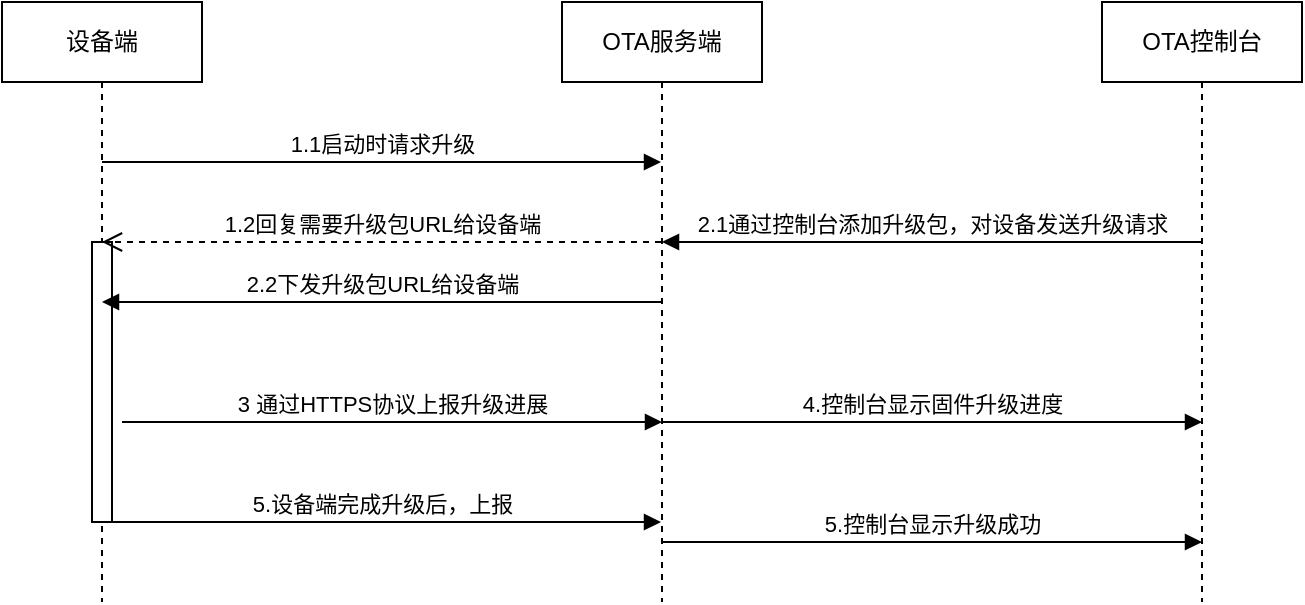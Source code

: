 <mxfile version="24.4.10" type="github">
  <diagram name="第 1 页" id="ISofojw_HMG7nGo0KJif">
    <mxGraphModel dx="1386" dy="751" grid="1" gridSize="10" guides="1" tooltips="1" connect="1" arrows="1" fold="1" page="1" pageScale="1" pageWidth="827" pageHeight="1169" math="0" shadow="0">
      <root>
        <mxCell id="0" />
        <mxCell id="1" parent="0" />
        <mxCell id="rPOrD_DeqzDrQBqOGGLx-1" value="设备端" style="shape=umlLifeline;perimeter=lifelinePerimeter;whiteSpace=wrap;html=1;container=1;dropTarget=0;collapsible=0;recursiveResize=0;outlineConnect=0;portConstraint=eastwest;newEdgeStyle={&quot;curved&quot;:0,&quot;rounded&quot;:0};" vertex="1" parent="1">
          <mxGeometry x="60" y="80" width="100" height="300" as="geometry" />
        </mxCell>
        <mxCell id="rPOrD_DeqzDrQBqOGGLx-11" value="" style="html=1;points=[[0,0,0,0,5],[0,1,0,0,-5],[1,0,0,0,5],[1,1,0,0,-5]];perimeter=orthogonalPerimeter;outlineConnect=0;targetShapes=umlLifeline;portConstraint=eastwest;newEdgeStyle={&quot;curved&quot;:0,&quot;rounded&quot;:0};" vertex="1" parent="rPOrD_DeqzDrQBqOGGLx-1">
          <mxGeometry x="45" y="120" width="10" height="140" as="geometry" />
        </mxCell>
        <mxCell id="rPOrD_DeqzDrQBqOGGLx-2" value="OTA服务端" style="shape=umlLifeline;perimeter=lifelinePerimeter;whiteSpace=wrap;html=1;container=1;dropTarget=0;collapsible=0;recursiveResize=0;outlineConnect=0;portConstraint=eastwest;newEdgeStyle={&quot;curved&quot;:0,&quot;rounded&quot;:0};" vertex="1" parent="1">
          <mxGeometry x="340" y="80" width="100" height="300" as="geometry" />
        </mxCell>
        <mxCell id="rPOrD_DeqzDrQBqOGGLx-3" value="OTA控制台" style="shape=umlLifeline;perimeter=lifelinePerimeter;whiteSpace=wrap;html=1;container=1;dropTarget=0;collapsible=0;recursiveResize=0;outlineConnect=0;portConstraint=eastwest;newEdgeStyle={&quot;curved&quot;:0,&quot;rounded&quot;:0};" vertex="1" parent="1">
          <mxGeometry x="610" y="80" width="100" height="300" as="geometry" />
        </mxCell>
        <mxCell id="rPOrD_DeqzDrQBqOGGLx-6" value="1.1启动时请求升级" style="html=1;verticalAlign=bottom;endArrow=block;curved=0;rounded=0;" edge="1" parent="1" target="rPOrD_DeqzDrQBqOGGLx-2">
          <mxGeometry width="80" relative="1" as="geometry">
            <mxPoint x="110" y="160" as="sourcePoint" />
            <mxPoint x="190" y="160" as="targetPoint" />
          </mxGeometry>
        </mxCell>
        <mxCell id="rPOrD_DeqzDrQBqOGGLx-8" value="2.2下发升级包URL给设备端" style="html=1;verticalAlign=bottom;endArrow=block;curved=0;rounded=0;" edge="1" parent="1" source="rPOrD_DeqzDrQBqOGGLx-2" target="rPOrD_DeqzDrQBqOGGLx-1">
          <mxGeometry width="80" relative="1" as="geometry">
            <mxPoint x="120" y="170" as="sourcePoint" />
            <mxPoint x="400" y="170" as="targetPoint" />
          </mxGeometry>
        </mxCell>
        <mxCell id="rPOrD_DeqzDrQBqOGGLx-9" value="1.2回复需要升级包URL给设备端" style="html=1;verticalAlign=bottom;endArrow=open;dashed=1;endSize=8;curved=0;rounded=0;" edge="1" parent="1" source="rPOrD_DeqzDrQBqOGGLx-2">
          <mxGeometry relative="1" as="geometry">
            <mxPoint x="190" y="200" as="sourcePoint" />
            <mxPoint x="110" y="200" as="targetPoint" />
          </mxGeometry>
        </mxCell>
        <mxCell id="rPOrD_DeqzDrQBqOGGLx-10" value="2.1通过控制台添加升级包，对设备发送升级请求" style="html=1;verticalAlign=bottom;endArrow=block;curved=0;rounded=0;" edge="1" parent="1" source="rPOrD_DeqzDrQBqOGGLx-3">
          <mxGeometry width="80" relative="1" as="geometry">
            <mxPoint x="650" y="200" as="sourcePoint" />
            <mxPoint x="390" y="200" as="targetPoint" />
          </mxGeometry>
        </mxCell>
        <mxCell id="rPOrD_DeqzDrQBqOGGLx-12" value="3 通过HTTPS协议上报升级进展" style="html=1;verticalAlign=bottom;endArrow=block;curved=0;rounded=0;" edge="1" parent="1">
          <mxGeometry width="80" relative="1" as="geometry">
            <mxPoint x="120" y="290" as="sourcePoint" />
            <mxPoint x="390" y="290" as="targetPoint" />
          </mxGeometry>
        </mxCell>
        <mxCell id="rPOrD_DeqzDrQBqOGGLx-13" value="4.控制台显示固件升级进度" style="html=1;verticalAlign=bottom;endArrow=block;curved=0;rounded=0;" edge="1" parent="1">
          <mxGeometry width="80" relative="1" as="geometry">
            <mxPoint x="390" y="290" as="sourcePoint" />
            <mxPoint x="660" y="290" as="targetPoint" />
          </mxGeometry>
        </mxCell>
        <mxCell id="rPOrD_DeqzDrQBqOGGLx-14" value="5.设备端完成升级后，上报" style="html=1;verticalAlign=bottom;endArrow=block;curved=0;rounded=0;" edge="1" parent="1" target="rPOrD_DeqzDrQBqOGGLx-2">
          <mxGeometry width="80" relative="1" as="geometry">
            <mxPoint x="110" y="340" as="sourcePoint" />
            <mxPoint x="380" y="340" as="targetPoint" />
          </mxGeometry>
        </mxCell>
        <mxCell id="rPOrD_DeqzDrQBqOGGLx-15" value="5.控制台显示升级成功" style="html=1;verticalAlign=bottom;endArrow=block;curved=0;rounded=0;" edge="1" parent="1">
          <mxGeometry width="80" relative="1" as="geometry">
            <mxPoint x="390" y="350" as="sourcePoint" />
            <mxPoint x="660" y="350" as="targetPoint" />
          </mxGeometry>
        </mxCell>
      </root>
    </mxGraphModel>
  </diagram>
</mxfile>
